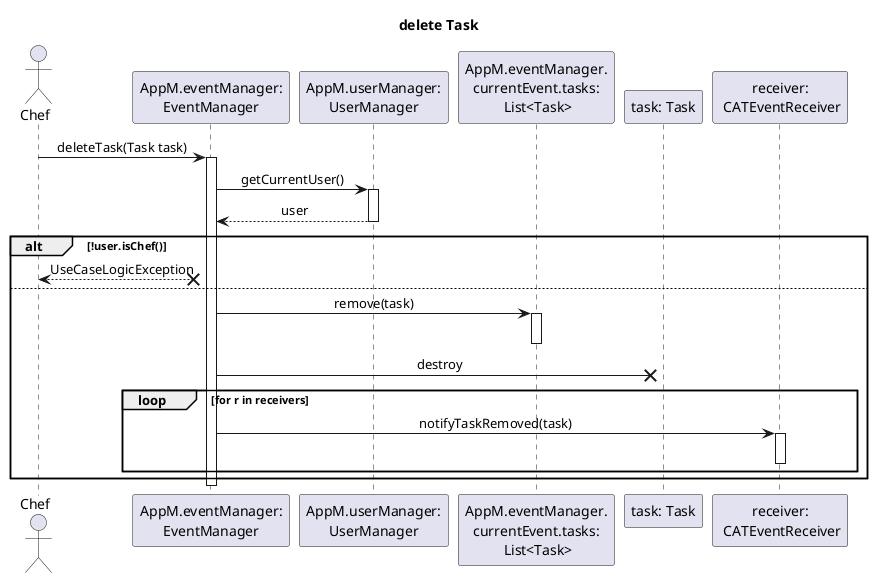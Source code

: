 @startuml
skinparam defaultTextAlignment center
skinparam SequenceMessageAlign center

title delete Task
Actor Chef as ch
participant "AppM.eventManager:\nEventManager" as EventManager
participant "AppM.userManager:\nUserManager" as UserManager


ch ->  EventManager: deleteTask(Task task)
activate EventManager
  EventManager -> UserManager: getCurrentUser()
  activate UserManager
      UserManager --> EventManager: user
  deactivate UserManager

   alt !user.isChef()
          ch <--x EventManager: UseCaseLogicException
       else
           participant "AppM.eventManager.\ncurrentEvent.tasks:\n List<Task>" as CurrentEvent
           EventManager -> CurrentEvent : remove(task)
           activate CurrentEvent
           deactivate CurrentEvent

           participant "task: Task" as task
           EventManager ->X task : destroy

       loop for r in receivers
           participant "receiver:\n CATEventReceiver" as r
          EventManager -> r : notifyTaskRemoved(task)
          activate r
          deactivate r
       end
   end
deactivate EventManager
@enduml
